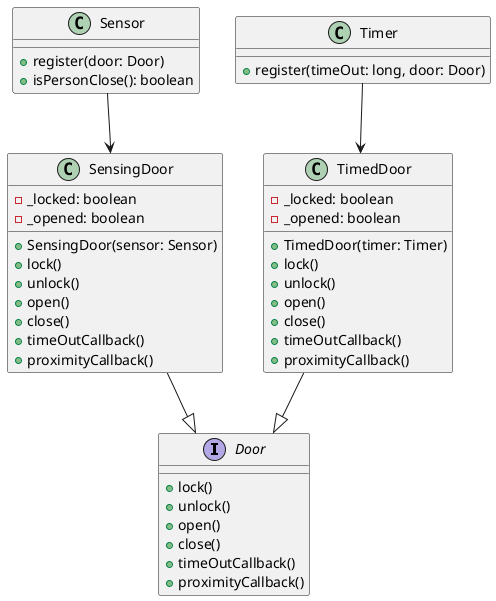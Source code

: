@startuml isp
interface Door {
  +lock()
  +unlock()
  +open()
  +close()
  +timeOutCallback()
  +proximityCallback()
}

class SensingDoor {
  -_locked: boolean
  -_opened: boolean
  +SensingDoor(sensor: Sensor)
  +lock()
  +unlock()
  +open()
  +close()
  +timeOutCallback()
  +proximityCallback()
}

class Sensor {
  +register(door: Door)
  +isPersonClose(): boolean
}

class TimedDoor {
  -_locked: boolean
  -_opened: boolean
  +TimedDoor(timer: Timer)
  +lock()
  +unlock()
  +open()
  +close()
  +timeOutCallback()
  +proximityCallback()
}

class Timer {
  +register(timeOut: long, door: Door)
}

SensingDoor --|> Door
TimedDoor --|> Door
Sensor --> SensingDoor
Timer --> TimedDoor
@enduml
